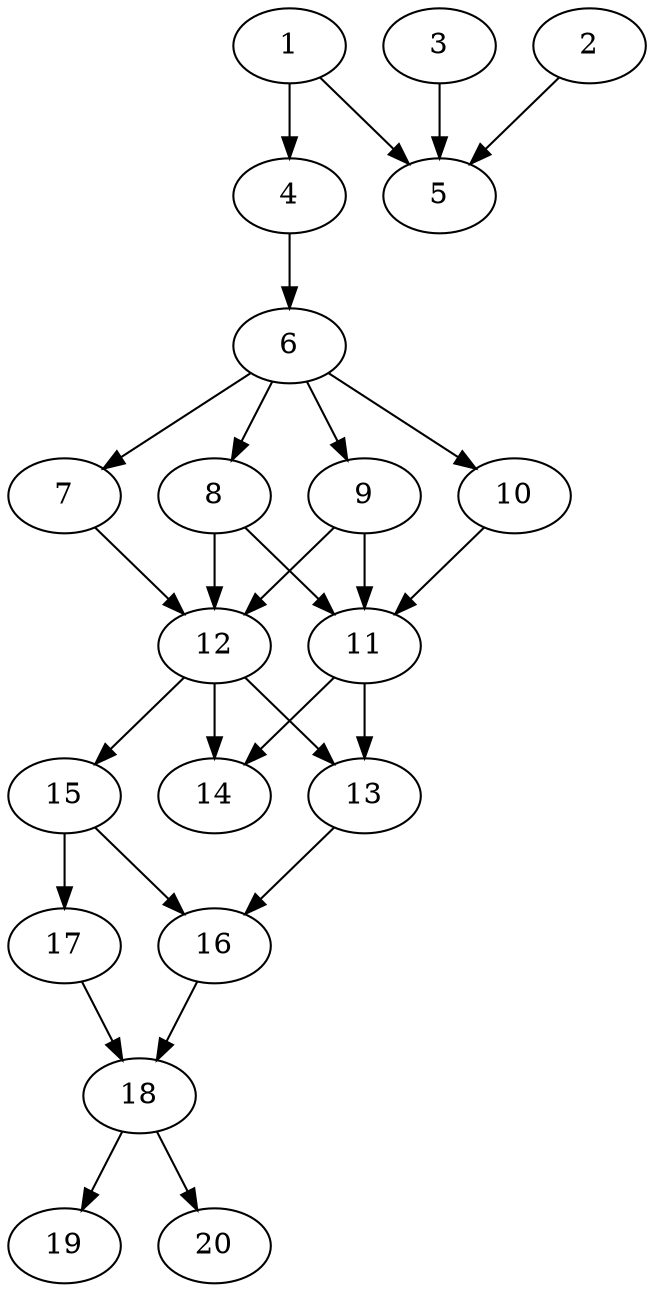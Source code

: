 // DAG automatically generated by daggen at Sat Jul 27 15:36:52 2019
// ./daggen --dot -n 20 --ccr 0.4 --fat 0.4 --regular 0.5 --density 0.8 --mindata 5242880 --maxdata 52428800 
digraph G {
  1 [size="128993280", alpha="0.12", expect_size="51597312"] 
  1 -> 4 [size ="51597312"]
  1 -> 5 [size ="51597312"]
  2 [size="26035200", alpha="0.01", expect_size="10414080"] 
  2 -> 5 [size ="10414080"]
  3 [size="73571840", alpha="0.05", expect_size="29428736"] 
  3 -> 5 [size ="29428736"]
  4 [size="54935040", alpha="0.07", expect_size="21974016"] 
  4 -> 6 [size ="21974016"]
  5 [size="76930560", alpha="0.16", expect_size="30772224"] 
  6 [size="122165760", alpha="0.06", expect_size="48866304"] 
  6 -> 7 [size ="48866304"]
  6 -> 8 [size ="48866304"]
  6 -> 9 [size ="48866304"]
  6 -> 10 [size ="48866304"]
  7 [size="99635200", alpha="0.05", expect_size="39854080"] 
  7 -> 12 [size ="39854080"]
  8 [size="106437120", alpha="0.13", expect_size="42574848"] 
  8 -> 11 [size ="42574848"]
  8 -> 12 [size ="42574848"]
  9 [size="106944000", alpha="0.01", expect_size="42777600"] 
  9 -> 11 [size ="42777600"]
  9 -> 12 [size ="42777600"]
  10 [size="64814080", alpha="0.03", expect_size="25925632"] 
  10 -> 11 [size ="25925632"]
  11 [size="125788160", alpha="0.13", expect_size="50315264"] 
  11 -> 13 [size ="50315264"]
  11 -> 14 [size ="50315264"]
  12 [size="81080320", alpha="0.15", expect_size="32432128"] 
  12 -> 13 [size ="32432128"]
  12 -> 14 [size ="32432128"]
  12 -> 15 [size ="32432128"]
  13 [size="89766400", alpha="0.17", expect_size="35906560"] 
  13 -> 16 [size ="35906560"]
  14 [size="119784960", alpha="0.07", expect_size="47913984"] 
  15 [size="44024320", alpha="0.08", expect_size="17609728"] 
  15 -> 16 [size ="17609728"]
  15 -> 17 [size ="17609728"]
  16 [size="21386240", alpha="0.19", expect_size="8554496"] 
  16 -> 18 [size ="8554496"]
  17 [size="57518080", alpha="0.16", expect_size="23007232"] 
  17 -> 18 [size ="23007232"]
  18 [size="89477120", alpha="0.08", expect_size="35790848"] 
  18 -> 19 [size ="35790848"]
  18 -> 20 [size ="35790848"]
  19 [size="47966720", alpha="0.20", expect_size="19186688"] 
  20 [size="56192000", alpha="0.19", expect_size="22476800"] 
}

